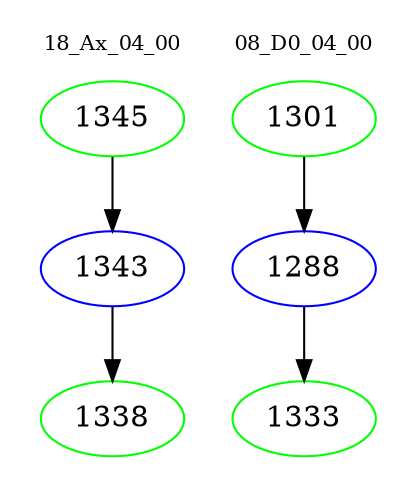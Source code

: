 digraph{
subgraph cluster_0 {
color = white
label = "18_Ax_04_00";
fontsize=10;
T0_1345 [label="1345", color="green"]
T0_1345 -> T0_1343 [color="black"]
T0_1343 [label="1343", color="blue"]
T0_1343 -> T0_1338 [color="black"]
T0_1338 [label="1338", color="green"]
}
subgraph cluster_1 {
color = white
label = "08_D0_04_00";
fontsize=10;
T1_1301 [label="1301", color="green"]
T1_1301 -> T1_1288 [color="black"]
T1_1288 [label="1288", color="blue"]
T1_1288 -> T1_1333 [color="black"]
T1_1333 [label="1333", color="green"]
}
}
